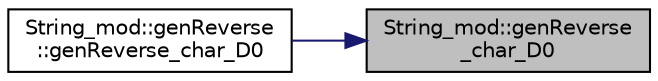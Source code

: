 digraph "String_mod::genReverse_char_D0"
{
 // LATEX_PDF_SIZE
  edge [fontname="Helvetica",fontsize="10",labelfontname="Helvetica",labelfontsize="10"];
  node [fontname="Helvetica",fontsize="10",shape=record];
  rankdir="RL";
  Node1 [label="String_mod::genReverse\l_char_D0",height=0.2,width=0.4,color="black", fillcolor="grey75", style="filled", fontcolor="black",tooltip="Generate the reverse of the input assumed-shape character of default kind."];
  Node1 -> Node2 [dir="back",color="midnightblue",fontsize="10",style="solid",fontname="Helvetica"];
  Node2 [label="String_mod::genReverse\l::genReverse_char_D0",height=0.2,width=0.4,color="black", fillcolor="white", style="filled",URL="$interfaceString__mod_1_1genReverse.html#a367e18b94a186b2606473edb14189f42",tooltip="Generate the reverse of the input assumed-shape character of default kind."];
}
